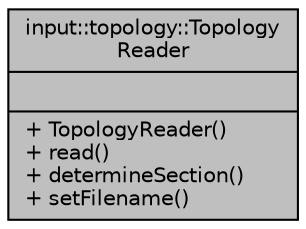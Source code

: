 digraph "input::topology::TopologyReader"
{
 // LATEX_PDF_SIZE
  edge [fontname="Helvetica",fontsize="10",labelfontname="Helvetica",labelfontsize="10"];
  node [fontname="Helvetica",fontsize="10",shape=record];
  Node1 [label="{input::topology::Topology\lReader\n||+ TopologyReader()\l+ read()\l+ determineSection()\l+ setFilename()\l}",height=0.2,width=0.4,color="black", fillcolor="grey75", style="filled", fontcolor="black",tooltip="reads topology file and sets settings"];
}
